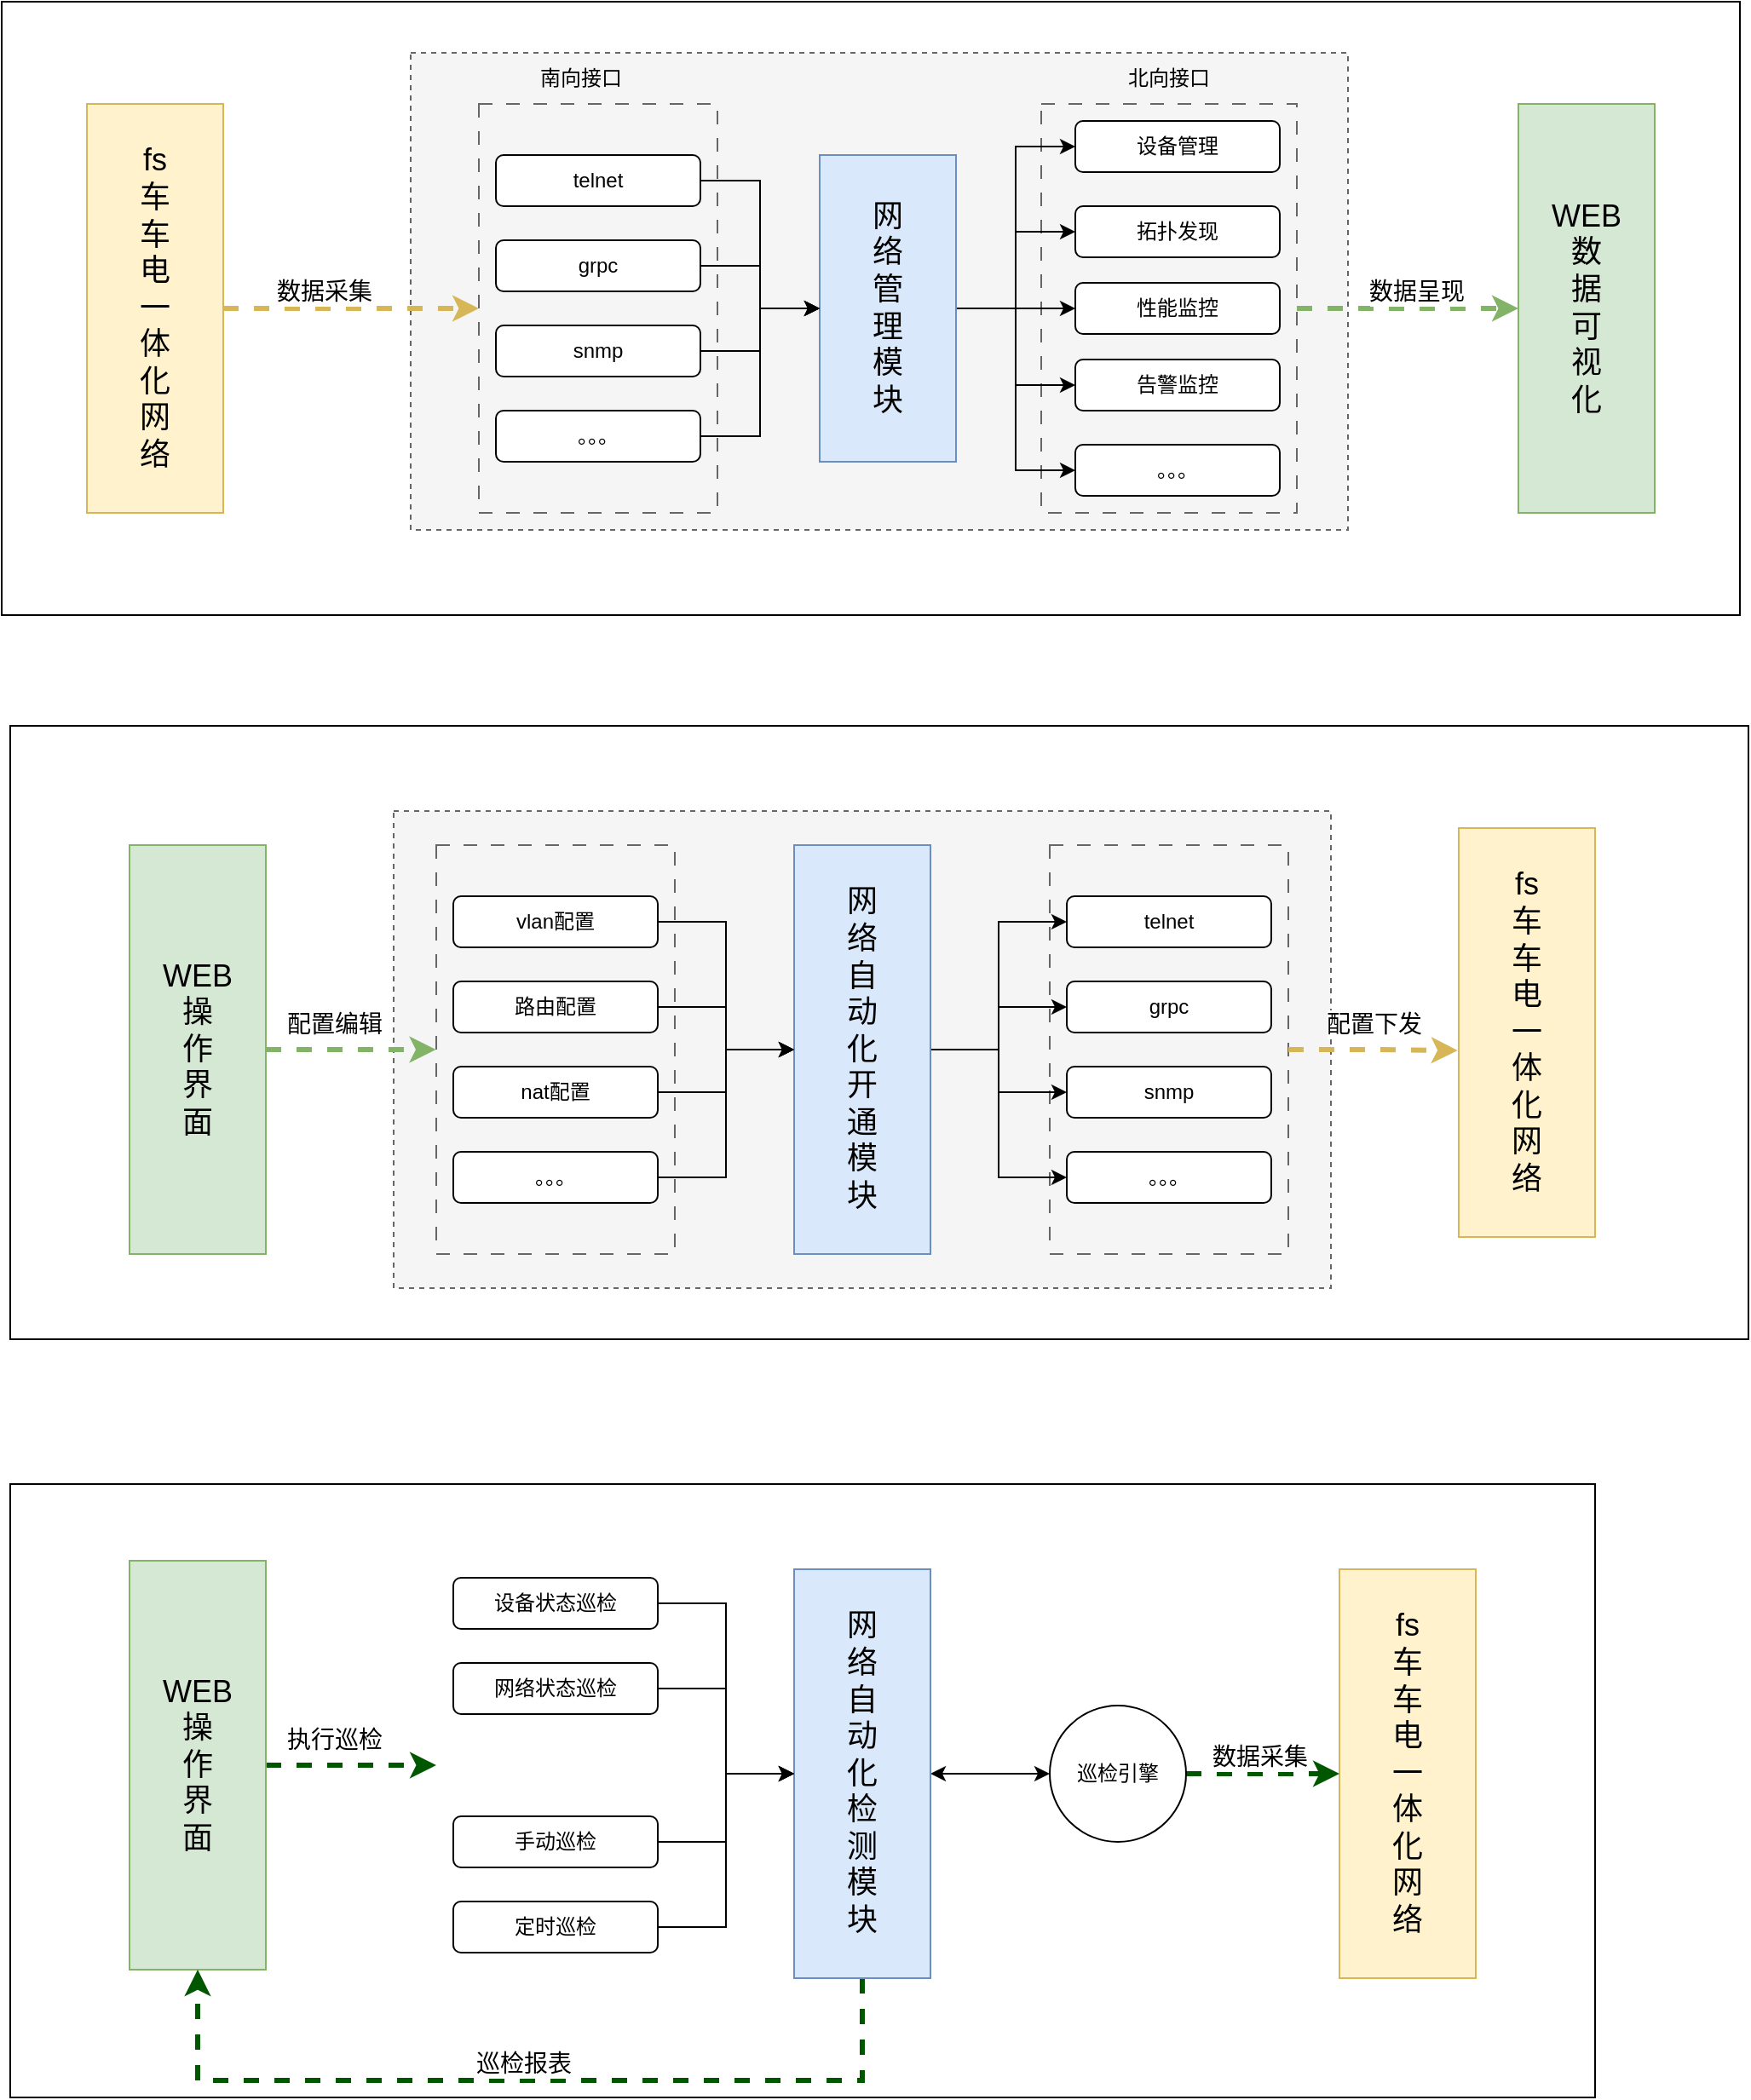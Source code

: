 <mxfile version="22.1.18" type="github">
  <diagram name="第 1 页" id="0rrZKfHWEl6AU2EqBibR">
    <mxGraphModel dx="2074" dy="1140" grid="1" gridSize="10" guides="1" tooltips="1" connect="1" arrows="1" fold="1" page="1" pageScale="1" pageWidth="3300" pageHeight="2339" math="0" shadow="0">
      <root>
        <mxCell id="0" />
        <mxCell id="1" parent="0" />
        <mxCell id="80Am9beGQUksQQMmXKU0-90" value="" style="rounded=0;whiteSpace=wrap;html=1;dashed=1;fillColor=#f5f5f5;fontColor=#333333;strokeColor=#666666;" vertex="1" parent="1">
          <mxGeometry x="215" y="975" width="500" height="280" as="geometry" />
        </mxCell>
        <mxCell id="80Am9beGQUksQQMmXKU0-88" value="" style="rounded=0;whiteSpace=wrap;html=1;dashed=1;dashPattern=8 8;fillColor=#f5f5f5;fontColor=#333333;strokeColor=#666666;" vertex="1" parent="1">
          <mxGeometry x="255" y="990" width="140" height="250" as="geometry" />
        </mxCell>
        <mxCell id="80Am9beGQUksQQMmXKU0-70" value="" style="rounded=0;whiteSpace=wrap;html=1;" vertex="1" parent="1">
          <mxGeometry x="5" y="505" width="1020" height="360" as="geometry" />
        </mxCell>
        <mxCell id="80Am9beGQUksQQMmXKU0-57" value="" style="rounded=0;whiteSpace=wrap;html=1;dashed=1;fillColor=#f5f5f5;fontColor=#333333;strokeColor=#666666;" vertex="1" parent="1">
          <mxGeometry x="230" y="555" width="550" height="280" as="geometry" />
        </mxCell>
        <mxCell id="80Am9beGQUksQQMmXKU0-56" value="" style="rounded=0;whiteSpace=wrap;html=1;dashed=1;dashPattern=8 8;fillColor=#f5f5f5;fontColor=#333333;strokeColor=#666666;" vertex="1" parent="1">
          <mxGeometry x="255" y="575" width="140" height="240" as="geometry" />
        </mxCell>
        <mxCell id="80Am9beGQUksQQMmXKU0-55" value="" style="rounded=0;whiteSpace=wrap;html=1;dashed=1;dashPattern=8 8;fillColor=#f5f5f5;fontColor=#333333;strokeColor=#666666;" vertex="1" parent="1">
          <mxGeometry x="615" y="575" width="140" height="240" as="geometry" />
        </mxCell>
        <mxCell id="80Am9beGQUksQQMmXKU0-43" value="" style="rounded=0;whiteSpace=wrap;html=1;" vertex="1" parent="1">
          <mxGeometry y="80" width="1020" height="360" as="geometry" />
        </mxCell>
        <mxCell id="80Am9beGQUksQQMmXKU0-16" value="" style="rounded=0;whiteSpace=wrap;html=1;dashed=1;fillColor=#f5f5f5;fontColor=#333333;strokeColor=#666666;" vertex="1" parent="1">
          <mxGeometry x="240" y="110" width="550" height="280" as="geometry" />
        </mxCell>
        <mxCell id="80Am9beGQUksQQMmXKU0-30" style="edgeStyle=orthogonalEdgeStyle;rounded=0;orthogonalLoop=1;jettySize=auto;html=1;entryX=0;entryY=0.5;entryDx=0;entryDy=0;strokeWidth=3;dashed=1;fillColor=#d5e8d4;strokeColor=#82b366;" edge="1" parent="1" source="80Am9beGQUksQQMmXKU0-29" target="80Am9beGQUksQQMmXKU0-6">
          <mxGeometry relative="1" as="geometry" />
        </mxCell>
        <mxCell id="80Am9beGQUksQQMmXKU0-38" value="&lt;font style=&quot;font-size: 14px;&quot;&gt;数据呈现&lt;/font&gt;" style="edgeLabel;html=1;align=center;verticalAlign=middle;resizable=0;points=[];" vertex="1" connectable="0" parent="80Am9beGQUksQQMmXKU0-30">
          <mxGeometry x="-0.067" y="-1" relative="1" as="geometry">
            <mxPoint x="9" y="-11" as="offset" />
          </mxGeometry>
        </mxCell>
        <mxCell id="80Am9beGQUksQQMmXKU0-29" value="" style="rounded=0;whiteSpace=wrap;html=1;dashed=1;dashPattern=8 8;fillColor=#f5f5f5;fontColor=#333333;strokeColor=#666666;" vertex="1" parent="1">
          <mxGeometry x="610" y="140" width="150" height="240" as="geometry" />
        </mxCell>
        <mxCell id="80Am9beGQUksQQMmXKU0-17" value="" style="rounded=0;whiteSpace=wrap;html=1;dashed=1;dashPattern=8 8;fillColor=#f5f5f5;fontColor=#333333;strokeColor=#666666;" vertex="1" parent="1">
          <mxGeometry x="280" y="140" width="140" height="240" as="geometry" />
        </mxCell>
        <mxCell id="80Am9beGQUksQQMmXKU0-18" style="edgeStyle=orthogonalEdgeStyle;rounded=0;orthogonalLoop=1;jettySize=auto;html=1;entryX=0;entryY=0.5;entryDx=0;entryDy=0;dashed=1;strokeWidth=3;fillColor=#fff2cc;strokeColor=#d6b656;" edge="1" parent="1" source="80Am9beGQUksQQMmXKU0-4" target="80Am9beGQUksQQMmXKU0-17">
          <mxGeometry relative="1" as="geometry" />
        </mxCell>
        <mxCell id="80Am9beGQUksQQMmXKU0-32" value="&lt;font style=&quot;font-size: 14px;&quot;&gt;数据采集&lt;/font&gt;" style="edgeLabel;html=1;align=center;verticalAlign=middle;resizable=0;points=[];" vertex="1" connectable="0" parent="80Am9beGQUksQQMmXKU0-18">
          <mxGeometry x="-0.219" y="-1" relative="1" as="geometry">
            <mxPoint y="-11" as="offset" />
          </mxGeometry>
        </mxCell>
        <mxCell id="80Am9beGQUksQQMmXKU0-4" value="&lt;font style=&quot;font-size: 18px;&quot;&gt;fs&lt;br style=&quot;border-color: var(--border-color);&quot;&gt;车&lt;br style=&quot;border-color: var(--border-color);&quot;&gt;车&lt;br style=&quot;border-color: var(--border-color);&quot;&gt;电&lt;br style=&quot;border-color: var(--border-color);&quot;&gt;一&lt;br style=&quot;border-color: var(--border-color);&quot;&gt;体&lt;br style=&quot;border-color: var(--border-color);&quot;&gt;化&lt;br style=&quot;border-color: var(--border-color);&quot;&gt;网&lt;br style=&quot;border-color: var(--border-color);&quot;&gt;络&lt;/font&gt;" style="rounded=0;whiteSpace=wrap;html=1;fillColor=#fff2cc;strokeColor=#d6b656;" vertex="1" parent="1">
          <mxGeometry x="50" y="140" width="80" height="240" as="geometry" />
        </mxCell>
        <mxCell id="80Am9beGQUksQQMmXKU0-6" value="&lt;font style=&quot;font-size: 18px;&quot;&gt;WEB&lt;br&gt;数&lt;br style=&quot;border-color: var(--border-color);&quot;&gt;据&lt;br style=&quot;border-color: var(--border-color);&quot;&gt;可&lt;br style=&quot;border-color: var(--border-color);&quot;&gt;视&lt;br style=&quot;border-color: var(--border-color);&quot;&gt;化&lt;/font&gt;" style="rounded=0;whiteSpace=wrap;html=1;fillColor=#d5e8d4;strokeColor=#82b366;" vertex="1" parent="1">
          <mxGeometry x="890" y="140" width="80" height="240" as="geometry" />
        </mxCell>
        <mxCell id="80Am9beGQUksQQMmXKU0-23" style="edgeStyle=orthogonalEdgeStyle;rounded=0;orthogonalLoop=1;jettySize=auto;html=1;" edge="1" parent="1" source="80Am9beGQUksQQMmXKU0-7" target="80Am9beGQUksQQMmXKU0-12">
          <mxGeometry relative="1" as="geometry" />
        </mxCell>
        <mxCell id="80Am9beGQUksQQMmXKU0-24" style="edgeStyle=orthogonalEdgeStyle;rounded=0;orthogonalLoop=1;jettySize=auto;html=1;exitX=1;exitY=0.5;exitDx=0;exitDy=0;entryX=0;entryY=0.5;entryDx=0;entryDy=0;" edge="1" parent="1" source="80Am9beGQUksQQMmXKU0-7" target="80Am9beGQUksQQMmXKU0-13">
          <mxGeometry relative="1" as="geometry" />
        </mxCell>
        <mxCell id="80Am9beGQUksQQMmXKU0-25" style="edgeStyle=orthogonalEdgeStyle;rounded=0;orthogonalLoop=1;jettySize=auto;html=1;exitX=1;exitY=0.5;exitDx=0;exitDy=0;entryX=0;entryY=0.5;entryDx=0;entryDy=0;" edge="1" parent="1" source="80Am9beGQUksQQMmXKU0-7" target="80Am9beGQUksQQMmXKU0-14">
          <mxGeometry relative="1" as="geometry" />
        </mxCell>
        <mxCell id="80Am9beGQUksQQMmXKU0-26" style="edgeStyle=orthogonalEdgeStyle;rounded=0;orthogonalLoop=1;jettySize=auto;html=1;exitX=1;exitY=0.5;exitDx=0;exitDy=0;entryX=0;entryY=0.5;entryDx=0;entryDy=0;" edge="1" parent="1" source="80Am9beGQUksQQMmXKU0-7" target="80Am9beGQUksQQMmXKU0-15">
          <mxGeometry relative="1" as="geometry" />
        </mxCell>
        <mxCell id="80Am9beGQUksQQMmXKU0-28" style="edgeStyle=orthogonalEdgeStyle;rounded=0;orthogonalLoop=1;jettySize=auto;html=1;exitX=1;exitY=0.5;exitDx=0;exitDy=0;" edge="1" parent="1" source="80Am9beGQUksQQMmXKU0-7" target="80Am9beGQUksQQMmXKU0-27">
          <mxGeometry relative="1" as="geometry" />
        </mxCell>
        <mxCell id="80Am9beGQUksQQMmXKU0-7" value="&lt;span style=&quot;font-size: 18px;&quot;&gt;网&lt;br&gt;络&lt;br&gt;管&lt;br&gt;理&lt;br&gt;模&lt;br&gt;块&lt;/span&gt;" style="rounded=0;whiteSpace=wrap;html=1;fillColor=#dae8fc;strokeColor=#6c8ebf;" vertex="1" parent="1">
          <mxGeometry x="480" y="170" width="80" height="180" as="geometry" />
        </mxCell>
        <mxCell id="80Am9beGQUksQQMmXKU0-19" style="edgeStyle=orthogonalEdgeStyle;rounded=0;orthogonalLoop=1;jettySize=auto;html=1;entryX=0;entryY=0.5;entryDx=0;entryDy=0;" edge="1" parent="1" source="80Am9beGQUksQQMmXKU0-8" target="80Am9beGQUksQQMmXKU0-7">
          <mxGeometry relative="1" as="geometry" />
        </mxCell>
        <mxCell id="80Am9beGQUksQQMmXKU0-8" value="telnet" style="rounded=1;whiteSpace=wrap;html=1;" vertex="1" parent="1">
          <mxGeometry x="290" y="170" width="120" height="30" as="geometry" />
        </mxCell>
        <mxCell id="80Am9beGQUksQQMmXKU0-21" style="edgeStyle=orthogonalEdgeStyle;rounded=0;orthogonalLoop=1;jettySize=auto;html=1;" edge="1" parent="1" source="80Am9beGQUksQQMmXKU0-9" target="80Am9beGQUksQQMmXKU0-7">
          <mxGeometry relative="1" as="geometry" />
        </mxCell>
        <mxCell id="80Am9beGQUksQQMmXKU0-9" value="snmp" style="rounded=1;whiteSpace=wrap;html=1;" vertex="1" parent="1">
          <mxGeometry x="290" y="270" width="120" height="30" as="geometry" />
        </mxCell>
        <mxCell id="80Am9beGQUksQQMmXKU0-20" style="edgeStyle=orthogonalEdgeStyle;rounded=0;orthogonalLoop=1;jettySize=auto;html=1;entryX=0;entryY=0.5;entryDx=0;entryDy=0;" edge="1" parent="1" source="80Am9beGQUksQQMmXKU0-10" target="80Am9beGQUksQQMmXKU0-7">
          <mxGeometry relative="1" as="geometry" />
        </mxCell>
        <mxCell id="80Am9beGQUksQQMmXKU0-10" value="grpc" style="rounded=1;whiteSpace=wrap;html=1;" vertex="1" parent="1">
          <mxGeometry x="290" y="220" width="120" height="30" as="geometry" />
        </mxCell>
        <mxCell id="80Am9beGQUksQQMmXKU0-22" style="edgeStyle=orthogonalEdgeStyle;rounded=0;orthogonalLoop=1;jettySize=auto;html=1;entryX=0;entryY=0.5;entryDx=0;entryDy=0;" edge="1" parent="1" source="80Am9beGQUksQQMmXKU0-11" target="80Am9beGQUksQQMmXKU0-7">
          <mxGeometry relative="1" as="geometry" />
        </mxCell>
        <mxCell id="80Am9beGQUksQQMmXKU0-11" value="。。。" style="rounded=1;whiteSpace=wrap;html=1;" vertex="1" parent="1">
          <mxGeometry x="290" y="320" width="120" height="30" as="geometry" />
        </mxCell>
        <mxCell id="80Am9beGQUksQQMmXKU0-12" value="设备管理" style="rounded=1;whiteSpace=wrap;html=1;" vertex="1" parent="1">
          <mxGeometry x="630" y="150" width="120" height="30" as="geometry" />
        </mxCell>
        <mxCell id="80Am9beGQUksQQMmXKU0-13" value="拓扑发现" style="rounded=1;whiteSpace=wrap;html=1;" vertex="1" parent="1">
          <mxGeometry x="630" y="200" width="120" height="30" as="geometry" />
        </mxCell>
        <mxCell id="80Am9beGQUksQQMmXKU0-14" value="性能监控" style="rounded=1;whiteSpace=wrap;html=1;" vertex="1" parent="1">
          <mxGeometry x="630" y="245" width="120" height="30" as="geometry" />
        </mxCell>
        <mxCell id="80Am9beGQUksQQMmXKU0-15" value="告警监控" style="rounded=1;whiteSpace=wrap;html=1;" vertex="1" parent="1">
          <mxGeometry x="630" y="290" width="120" height="30" as="geometry" />
        </mxCell>
        <mxCell id="80Am9beGQUksQQMmXKU0-27" value="。。。" style="rounded=1;whiteSpace=wrap;html=1;" vertex="1" parent="1">
          <mxGeometry x="630" y="340" width="120" height="30" as="geometry" />
        </mxCell>
        <mxCell id="80Am9beGQUksQQMmXKU0-39" value="南向接口" style="text;html=1;strokeColor=none;fillColor=none;align=center;verticalAlign=middle;whiteSpace=wrap;rounded=0;" vertex="1" parent="1">
          <mxGeometry x="310" y="110" width="60" height="30" as="geometry" />
        </mxCell>
        <mxCell id="80Am9beGQUksQQMmXKU0-40" value="北向接口" style="text;html=1;strokeColor=none;fillColor=none;align=center;verticalAlign=middle;whiteSpace=wrap;rounded=0;" vertex="1" parent="1">
          <mxGeometry x="655" y="110" width="60" height="30" as="geometry" />
        </mxCell>
        <mxCell id="80Am9beGQUksQQMmXKU0-41" value="&lt;span style=&quot;font-size: 18px;&quot;&gt;WEB&lt;br&gt;操&lt;br&gt;作&lt;br&gt;界&lt;br&gt;面&lt;/span&gt;" style="rounded=0;whiteSpace=wrap;html=1;fillColor=#d5e8d4;strokeColor=#82b366;" vertex="1" parent="1">
          <mxGeometry x="75" y="575" width="80" height="240" as="geometry" />
        </mxCell>
        <mxCell id="80Am9beGQUksQQMmXKU0-42" value="&lt;font style=&quot;font-size: 18px;&quot;&gt;fs&lt;br style=&quot;border-color: var(--border-color);&quot;&gt;车&lt;br style=&quot;border-color: var(--border-color);&quot;&gt;车&lt;br style=&quot;border-color: var(--border-color);&quot;&gt;电&lt;br style=&quot;border-color: var(--border-color);&quot;&gt;一&lt;br style=&quot;border-color: var(--border-color);&quot;&gt;体&lt;br style=&quot;border-color: var(--border-color);&quot;&gt;化&lt;br style=&quot;border-color: var(--border-color);&quot;&gt;网&lt;br style=&quot;border-color: var(--border-color);&quot;&gt;络&lt;/font&gt;" style="rounded=0;whiteSpace=wrap;html=1;fillColor=#fff2cc;strokeColor=#d6b656;" vertex="1" parent="1">
          <mxGeometry x="855" y="565" width="80" height="240" as="geometry" />
        </mxCell>
        <mxCell id="80Am9beGQUksQQMmXKU0-60" style="edgeStyle=orthogonalEdgeStyle;rounded=0;orthogonalLoop=1;jettySize=auto;html=1;" edge="1" parent="1" source="80Am9beGQUksQQMmXKU0-45" target="80Am9beGQUksQQMmXKU0-46">
          <mxGeometry relative="1" as="geometry" />
        </mxCell>
        <mxCell id="80Am9beGQUksQQMmXKU0-45" value="vlan配置" style="rounded=1;whiteSpace=wrap;html=1;" vertex="1" parent="1">
          <mxGeometry x="265" y="605" width="120" height="30" as="geometry" />
        </mxCell>
        <mxCell id="80Am9beGQUksQQMmXKU0-64" style="edgeStyle=orthogonalEdgeStyle;rounded=0;orthogonalLoop=1;jettySize=auto;html=1;entryX=0;entryY=0.5;entryDx=0;entryDy=0;" edge="1" parent="1" source="80Am9beGQUksQQMmXKU0-46" target="80Am9beGQUksQQMmXKU0-51">
          <mxGeometry relative="1" as="geometry" />
        </mxCell>
        <mxCell id="80Am9beGQUksQQMmXKU0-65" style="edgeStyle=orthogonalEdgeStyle;rounded=0;orthogonalLoop=1;jettySize=auto;html=1;exitX=1;exitY=0.5;exitDx=0;exitDy=0;entryX=0;entryY=0.5;entryDx=0;entryDy=0;" edge="1" parent="1" source="80Am9beGQUksQQMmXKU0-46" target="80Am9beGQUksQQMmXKU0-53">
          <mxGeometry relative="1" as="geometry" />
        </mxCell>
        <mxCell id="80Am9beGQUksQQMmXKU0-66" style="edgeStyle=orthogonalEdgeStyle;rounded=0;orthogonalLoop=1;jettySize=auto;html=1;entryX=0;entryY=0.5;entryDx=0;entryDy=0;" edge="1" parent="1" source="80Am9beGQUksQQMmXKU0-46" target="80Am9beGQUksQQMmXKU0-52">
          <mxGeometry relative="1" as="geometry" />
        </mxCell>
        <mxCell id="80Am9beGQUksQQMmXKU0-67" style="edgeStyle=orthogonalEdgeStyle;rounded=0;orthogonalLoop=1;jettySize=auto;html=1;entryX=0;entryY=0.5;entryDx=0;entryDy=0;" edge="1" parent="1" source="80Am9beGQUksQQMmXKU0-46" target="80Am9beGQUksQQMmXKU0-54">
          <mxGeometry relative="1" as="geometry" />
        </mxCell>
        <mxCell id="80Am9beGQUksQQMmXKU0-46" value="&lt;span style=&quot;font-size: 18px;&quot;&gt;网&lt;br&gt;络&lt;br&gt;自&lt;br&gt;动&lt;br&gt;化&lt;br&gt;开&lt;br&gt;通&lt;br&gt;模&lt;br&gt;块&lt;/span&gt;" style="rounded=0;whiteSpace=wrap;html=1;fillColor=#dae8fc;strokeColor=#6c8ebf;" vertex="1" parent="1">
          <mxGeometry x="465" y="575" width="80" height="240" as="geometry" />
        </mxCell>
        <mxCell id="80Am9beGQUksQQMmXKU0-61" style="edgeStyle=orthogonalEdgeStyle;rounded=0;orthogonalLoop=1;jettySize=auto;html=1;entryX=0;entryY=0.5;entryDx=0;entryDy=0;" edge="1" parent="1" source="80Am9beGQUksQQMmXKU0-47" target="80Am9beGQUksQQMmXKU0-46">
          <mxGeometry relative="1" as="geometry" />
        </mxCell>
        <mxCell id="80Am9beGQUksQQMmXKU0-47" value="路由配置" style="rounded=1;whiteSpace=wrap;html=1;" vertex="1" parent="1">
          <mxGeometry x="265" y="655" width="120" height="30" as="geometry" />
        </mxCell>
        <mxCell id="80Am9beGQUksQQMmXKU0-62" style="edgeStyle=orthogonalEdgeStyle;rounded=0;orthogonalLoop=1;jettySize=auto;html=1;" edge="1" parent="1" source="80Am9beGQUksQQMmXKU0-48" target="80Am9beGQUksQQMmXKU0-46">
          <mxGeometry relative="1" as="geometry" />
        </mxCell>
        <mxCell id="80Am9beGQUksQQMmXKU0-48" value="nat配置" style="rounded=1;whiteSpace=wrap;html=1;" vertex="1" parent="1">
          <mxGeometry x="265" y="705" width="120" height="30" as="geometry" />
        </mxCell>
        <mxCell id="80Am9beGQUksQQMmXKU0-63" style="edgeStyle=orthogonalEdgeStyle;rounded=0;orthogonalLoop=1;jettySize=auto;html=1;" edge="1" parent="1" source="80Am9beGQUksQQMmXKU0-50" target="80Am9beGQUksQQMmXKU0-46">
          <mxGeometry relative="1" as="geometry" />
        </mxCell>
        <mxCell id="80Am9beGQUksQQMmXKU0-50" value="。。。" style="rounded=1;whiteSpace=wrap;html=1;" vertex="1" parent="1">
          <mxGeometry x="265" y="755" width="120" height="30" as="geometry" />
        </mxCell>
        <mxCell id="80Am9beGQUksQQMmXKU0-51" value="telnet" style="rounded=1;whiteSpace=wrap;html=1;" vertex="1" parent="1">
          <mxGeometry x="625" y="605" width="120" height="30" as="geometry" />
        </mxCell>
        <mxCell id="80Am9beGQUksQQMmXKU0-52" value="snmp" style="rounded=1;whiteSpace=wrap;html=1;" vertex="1" parent="1">
          <mxGeometry x="625" y="705" width="120" height="30" as="geometry" />
        </mxCell>
        <mxCell id="80Am9beGQUksQQMmXKU0-53" value="grpc" style="rounded=1;whiteSpace=wrap;html=1;" vertex="1" parent="1">
          <mxGeometry x="625" y="655" width="120" height="30" as="geometry" />
        </mxCell>
        <mxCell id="80Am9beGQUksQQMmXKU0-54" value="。。。" style="rounded=1;whiteSpace=wrap;html=1;" vertex="1" parent="1">
          <mxGeometry x="625" y="755" width="120" height="30" as="geometry" />
        </mxCell>
        <mxCell id="80Am9beGQUksQQMmXKU0-58" style="edgeStyle=orthogonalEdgeStyle;rounded=0;orthogonalLoop=1;jettySize=auto;html=1;entryX=0.045;entryY=0.5;entryDx=0;entryDy=0;entryPerimeter=0;strokeWidth=3;dashed=1;fillColor=#d5e8d4;strokeColor=#82b366;" edge="1" parent="1" source="80Am9beGQUksQQMmXKU0-41" target="80Am9beGQUksQQMmXKU0-57">
          <mxGeometry relative="1" as="geometry" />
        </mxCell>
        <mxCell id="80Am9beGQUksQQMmXKU0-68" value="&lt;font style=&quot;font-size: 14px;&quot;&gt;配置编辑&lt;/font&gt;" style="edgeLabel;html=1;align=center;verticalAlign=middle;resizable=0;points=[];" vertex="1" connectable="0" parent="80Am9beGQUksQQMmXKU0-58">
          <mxGeometry x="-0.28" y="-1" relative="1" as="geometry">
            <mxPoint x="4" y="-16" as="offset" />
          </mxGeometry>
        </mxCell>
        <mxCell id="80Am9beGQUksQQMmXKU0-59" style="edgeStyle=orthogonalEdgeStyle;rounded=0;orthogonalLoop=1;jettySize=auto;html=1;exitX=1;exitY=0.5;exitDx=0;exitDy=0;entryX=-0.008;entryY=0.544;entryDx=0;entryDy=0;entryPerimeter=0;strokeWidth=3;dashed=1;fillColor=#fff2cc;strokeColor=#d6b656;" edge="1" parent="1" source="80Am9beGQUksQQMmXKU0-55" target="80Am9beGQUksQQMmXKU0-42">
          <mxGeometry relative="1" as="geometry" />
        </mxCell>
        <mxCell id="80Am9beGQUksQQMmXKU0-69" value="&lt;font style=&quot;font-size: 14px;&quot;&gt;配置下发&lt;/font&gt;" style="edgeLabel;html=1;align=center;verticalAlign=middle;resizable=0;points=[];" vertex="1" connectable="0" parent="1">
          <mxGeometry x="215" y="695" as="geometry">
            <mxPoint x="590" y="-15" as="offset" />
          </mxGeometry>
        </mxCell>
        <mxCell id="80Am9beGQUksQQMmXKU0-71" value="" style="rounded=0;whiteSpace=wrap;html=1;" vertex="1" parent="1">
          <mxGeometry x="5" y="950" width="930" height="360" as="geometry" />
        </mxCell>
        <mxCell id="80Am9beGQUksQQMmXKU0-89" style="edgeStyle=orthogonalEdgeStyle;rounded=0;orthogonalLoop=1;jettySize=auto;html=1;entryX=0;entryY=0.5;entryDx=0;entryDy=0;strokeWidth=3;dashed=1;fillColor=#008a00;strokeColor=#005700;" edge="1" parent="1" source="80Am9beGQUksQQMmXKU0-72" target="80Am9beGQUksQQMmXKU0-88">
          <mxGeometry relative="1" as="geometry" />
        </mxCell>
        <mxCell id="80Am9beGQUksQQMmXKU0-91" value="&lt;font style=&quot;font-size: 14px;&quot;&gt;执行巡检&lt;/font&gt;" style="edgeLabel;html=1;align=center;verticalAlign=middle;resizable=0;points=[];" vertex="1" connectable="0" parent="80Am9beGQUksQQMmXKU0-89">
          <mxGeometry x="-0.092" y="1" relative="1" as="geometry">
            <mxPoint x="-6" y="-14" as="offset" />
          </mxGeometry>
        </mxCell>
        <mxCell id="80Am9beGQUksQQMmXKU0-72" value="&lt;span style=&quot;font-size: 18px;&quot;&gt;WEB&lt;br&gt;操&lt;br&gt;作&lt;br&gt;界&lt;br&gt;面&lt;/span&gt;" style="rounded=0;whiteSpace=wrap;html=1;fillColor=#d5e8d4;strokeColor=#82b366;" vertex="1" parent="1">
          <mxGeometry x="75" y="995" width="80" height="240" as="geometry" />
        </mxCell>
        <mxCell id="80Am9beGQUksQQMmXKU0-77" style="edgeStyle=orthogonalEdgeStyle;rounded=0;orthogonalLoop=1;jettySize=auto;html=1;entryX=0;entryY=0.5;entryDx=0;entryDy=0;startArrow=classic;startFill=1;" edge="1" parent="1" source="80Am9beGQUksQQMmXKU0-73" target="80Am9beGQUksQQMmXKU0-75">
          <mxGeometry relative="1" as="geometry" />
        </mxCell>
        <mxCell id="80Am9beGQUksQQMmXKU0-87" style="edgeStyle=orthogonalEdgeStyle;rounded=0;orthogonalLoop=1;jettySize=auto;html=1;exitX=0.5;exitY=1;exitDx=0;exitDy=0;entryX=0.5;entryY=1;entryDx=0;entryDy=0;dashed=1;strokeWidth=3;fillColor=#008a00;strokeColor=#005700;" edge="1" parent="1" source="80Am9beGQUksQQMmXKU0-73" target="80Am9beGQUksQQMmXKU0-72">
          <mxGeometry relative="1" as="geometry">
            <mxPoint x="165" y="1240" as="targetPoint" />
            <Array as="points">
              <mxPoint x="505" y="1300" />
              <mxPoint x="115" y="1300" />
            </Array>
          </mxGeometry>
        </mxCell>
        <mxCell id="80Am9beGQUksQQMmXKU0-93" value="&lt;font style=&quot;font-size: 14px;&quot;&gt;巡检报表&lt;/font&gt;" style="edgeLabel;html=1;align=center;verticalAlign=middle;resizable=0;points=[];" vertex="1" connectable="0" parent="80Am9beGQUksQQMmXKU0-87">
          <mxGeometry x="0.059" y="1" relative="1" as="geometry">
            <mxPoint x="13" y="-11" as="offset" />
          </mxGeometry>
        </mxCell>
        <mxCell id="80Am9beGQUksQQMmXKU0-73" value="&lt;span style=&quot;font-size: 18px;&quot;&gt;网&lt;br&gt;络&lt;br&gt;自&lt;br&gt;动&lt;br&gt;化&lt;br&gt;检&lt;br&gt;测&lt;br&gt;模&lt;br&gt;块&lt;/span&gt;" style="rounded=0;whiteSpace=wrap;html=1;fillColor=#dae8fc;strokeColor=#6c8ebf;" vertex="1" parent="1">
          <mxGeometry x="465" y="1000" width="80" height="240" as="geometry" />
        </mxCell>
        <mxCell id="80Am9beGQUksQQMmXKU0-74" value="&lt;font style=&quot;font-size: 18px;&quot;&gt;fs&lt;br style=&quot;border-color: var(--border-color);&quot;&gt;车&lt;br style=&quot;border-color: var(--border-color);&quot;&gt;车&lt;br style=&quot;border-color: var(--border-color);&quot;&gt;电&lt;br style=&quot;border-color: var(--border-color);&quot;&gt;一&lt;br style=&quot;border-color: var(--border-color);&quot;&gt;体&lt;br style=&quot;border-color: var(--border-color);&quot;&gt;化&lt;br style=&quot;border-color: var(--border-color);&quot;&gt;网&lt;br style=&quot;border-color: var(--border-color);&quot;&gt;络&lt;/font&gt;" style="rounded=0;whiteSpace=wrap;html=1;fillColor=#fff2cc;strokeColor=#d6b656;" vertex="1" parent="1">
          <mxGeometry x="785" y="1000" width="80" height="240" as="geometry" />
        </mxCell>
        <mxCell id="80Am9beGQUksQQMmXKU0-76" style="edgeStyle=orthogonalEdgeStyle;rounded=0;orthogonalLoop=1;jettySize=auto;html=1;entryX=0;entryY=0.5;entryDx=0;entryDy=0;strokeWidth=3;dashed=1;fillColor=#008a00;strokeColor=#005700;" edge="1" parent="1" source="80Am9beGQUksQQMmXKU0-75" target="80Am9beGQUksQQMmXKU0-74">
          <mxGeometry relative="1" as="geometry" />
        </mxCell>
        <mxCell id="80Am9beGQUksQQMmXKU0-92" value="&lt;font style=&quot;font-size: 14px;&quot;&gt;数据采集&lt;/font&gt;" style="edgeLabel;html=1;align=center;verticalAlign=middle;resizable=0;points=[];" vertex="1" connectable="0" parent="80Am9beGQUksQQMmXKU0-76">
          <mxGeometry x="-0.048" y="4" relative="1" as="geometry">
            <mxPoint y="-6" as="offset" />
          </mxGeometry>
        </mxCell>
        <mxCell id="80Am9beGQUksQQMmXKU0-75" value="巡检引擎" style="ellipse;whiteSpace=wrap;html=1;aspect=fixed;" vertex="1" parent="1">
          <mxGeometry x="615" y="1080" width="80" height="80" as="geometry" />
        </mxCell>
        <mxCell id="80Am9beGQUksQQMmXKU0-83" style="edgeStyle=orthogonalEdgeStyle;rounded=0;orthogonalLoop=1;jettySize=auto;html=1;entryX=0;entryY=0.5;entryDx=0;entryDy=0;" edge="1" parent="1" source="80Am9beGQUksQQMmXKU0-78" target="80Am9beGQUksQQMmXKU0-73">
          <mxGeometry relative="1" as="geometry" />
        </mxCell>
        <mxCell id="80Am9beGQUksQQMmXKU0-78" value="设备状态巡检" style="rounded=1;whiteSpace=wrap;html=1;" vertex="1" parent="1">
          <mxGeometry x="265" y="1005" width="120" height="30" as="geometry" />
        </mxCell>
        <mxCell id="80Am9beGQUksQQMmXKU0-84" style="edgeStyle=orthogonalEdgeStyle;rounded=0;orthogonalLoop=1;jettySize=auto;html=1;exitX=1;exitY=0.5;exitDx=0;exitDy=0;" edge="1" parent="1" source="80Am9beGQUksQQMmXKU0-79" target="80Am9beGQUksQQMmXKU0-73">
          <mxGeometry relative="1" as="geometry" />
        </mxCell>
        <mxCell id="80Am9beGQUksQQMmXKU0-79" value="网络状态巡检" style="rounded=1;whiteSpace=wrap;html=1;" vertex="1" parent="1">
          <mxGeometry x="265" y="1055" width="120" height="30" as="geometry" />
        </mxCell>
        <mxCell id="80Am9beGQUksQQMmXKU0-85" style="edgeStyle=orthogonalEdgeStyle;rounded=0;orthogonalLoop=1;jettySize=auto;html=1;" edge="1" parent="1" source="80Am9beGQUksQQMmXKU0-81" target="80Am9beGQUksQQMmXKU0-73">
          <mxGeometry relative="1" as="geometry" />
        </mxCell>
        <mxCell id="80Am9beGQUksQQMmXKU0-81" value="手动巡检" style="rounded=1;whiteSpace=wrap;html=1;" vertex="1" parent="1">
          <mxGeometry x="265" y="1145" width="120" height="30" as="geometry" />
        </mxCell>
        <mxCell id="80Am9beGQUksQQMmXKU0-86" style="edgeStyle=orthogonalEdgeStyle;rounded=0;orthogonalLoop=1;jettySize=auto;html=1;" edge="1" parent="1" source="80Am9beGQUksQQMmXKU0-82" target="80Am9beGQUksQQMmXKU0-73">
          <mxGeometry relative="1" as="geometry" />
        </mxCell>
        <mxCell id="80Am9beGQUksQQMmXKU0-82" value="定时巡检" style="rounded=1;whiteSpace=wrap;html=1;" vertex="1" parent="1">
          <mxGeometry x="265" y="1195" width="120" height="30" as="geometry" />
        </mxCell>
      </root>
    </mxGraphModel>
  </diagram>
</mxfile>
